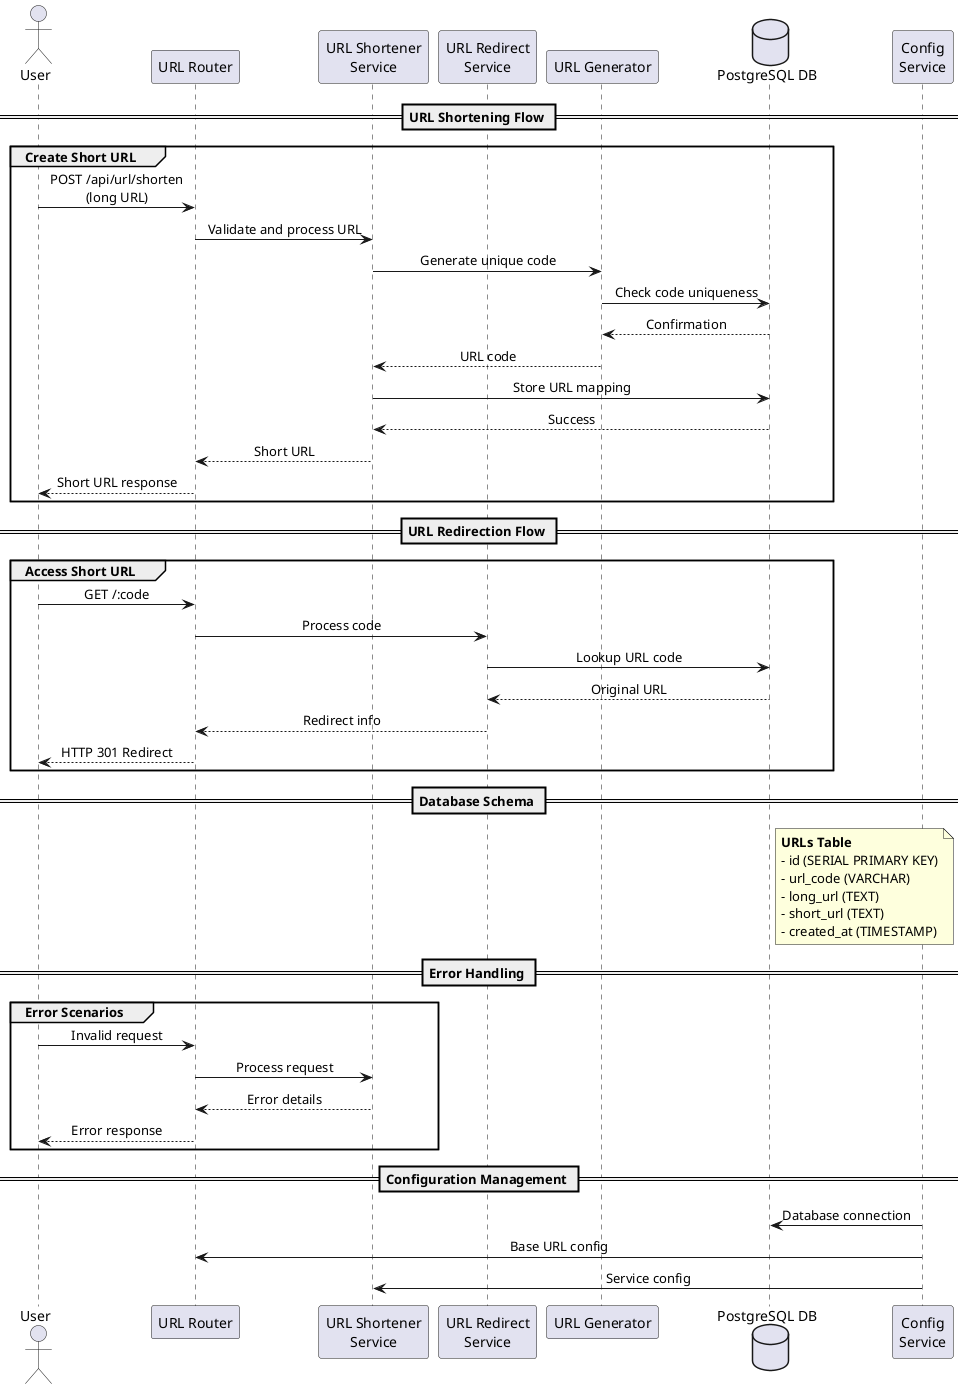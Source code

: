 @startuml URL Shortener System Architecture

skinparam backgroundColor white
skinparam handwritten false
skinparam defaultFontName sans-serif
skinparam sequenceMessageAlign center
skinparam BoxPadding 10

actor User
participant "URL Router" as Router
participant "URL Shortener\nService" as ShortenerService
participant "URL Redirect\nService" as RedirectService
participant "URL Generator" as Generator
database "PostgreSQL DB" as DB

== URL Shortening Flow ==
group Create Short URL
    User -> Router: POST /api/url/shorten\n(long URL)
    Router -> ShortenerService: Validate and process URL
    ShortenerService -> Generator: Generate unique code
    Generator -> DB: Check code uniqueness
    DB --> Generator: Confirmation
    Generator --> ShortenerService: URL code
    ShortenerService -> DB: Store URL mapping
    DB --> ShortenerService: Success
    ShortenerService --> Router: Short URL
    Router --> User: Short URL response
end

== URL Redirection Flow ==
group Access Short URL
    User -> Router: GET /:code
    Router -> RedirectService: Process code
    RedirectService -> DB: Lookup URL code
    DB --> RedirectService: Original URL
    RedirectService --> Router: Redirect info
    Router --> User: HTTP 301 Redirect
end

== Database Schema ==
note right of DB
  **URLs Table**
  - id (SERIAL PRIMARY KEY)
  - url_code (VARCHAR)
  - long_url (TEXT)
  - short_url (TEXT)
  - created_at (TIMESTAMP)
end note

== Error Handling ==
group Error Scenarios
    User -> Router: Invalid request
    Router -> ShortenerService: Process request
    ShortenerService --> Router: Error details
    Router --> User: Error response
end

== Configuration Management ==
participant "Config\nService" as Config

Config -> DB: Database connection
Config -> Router: Base URL config
Config -> ShortenerService: Service config

@enduml